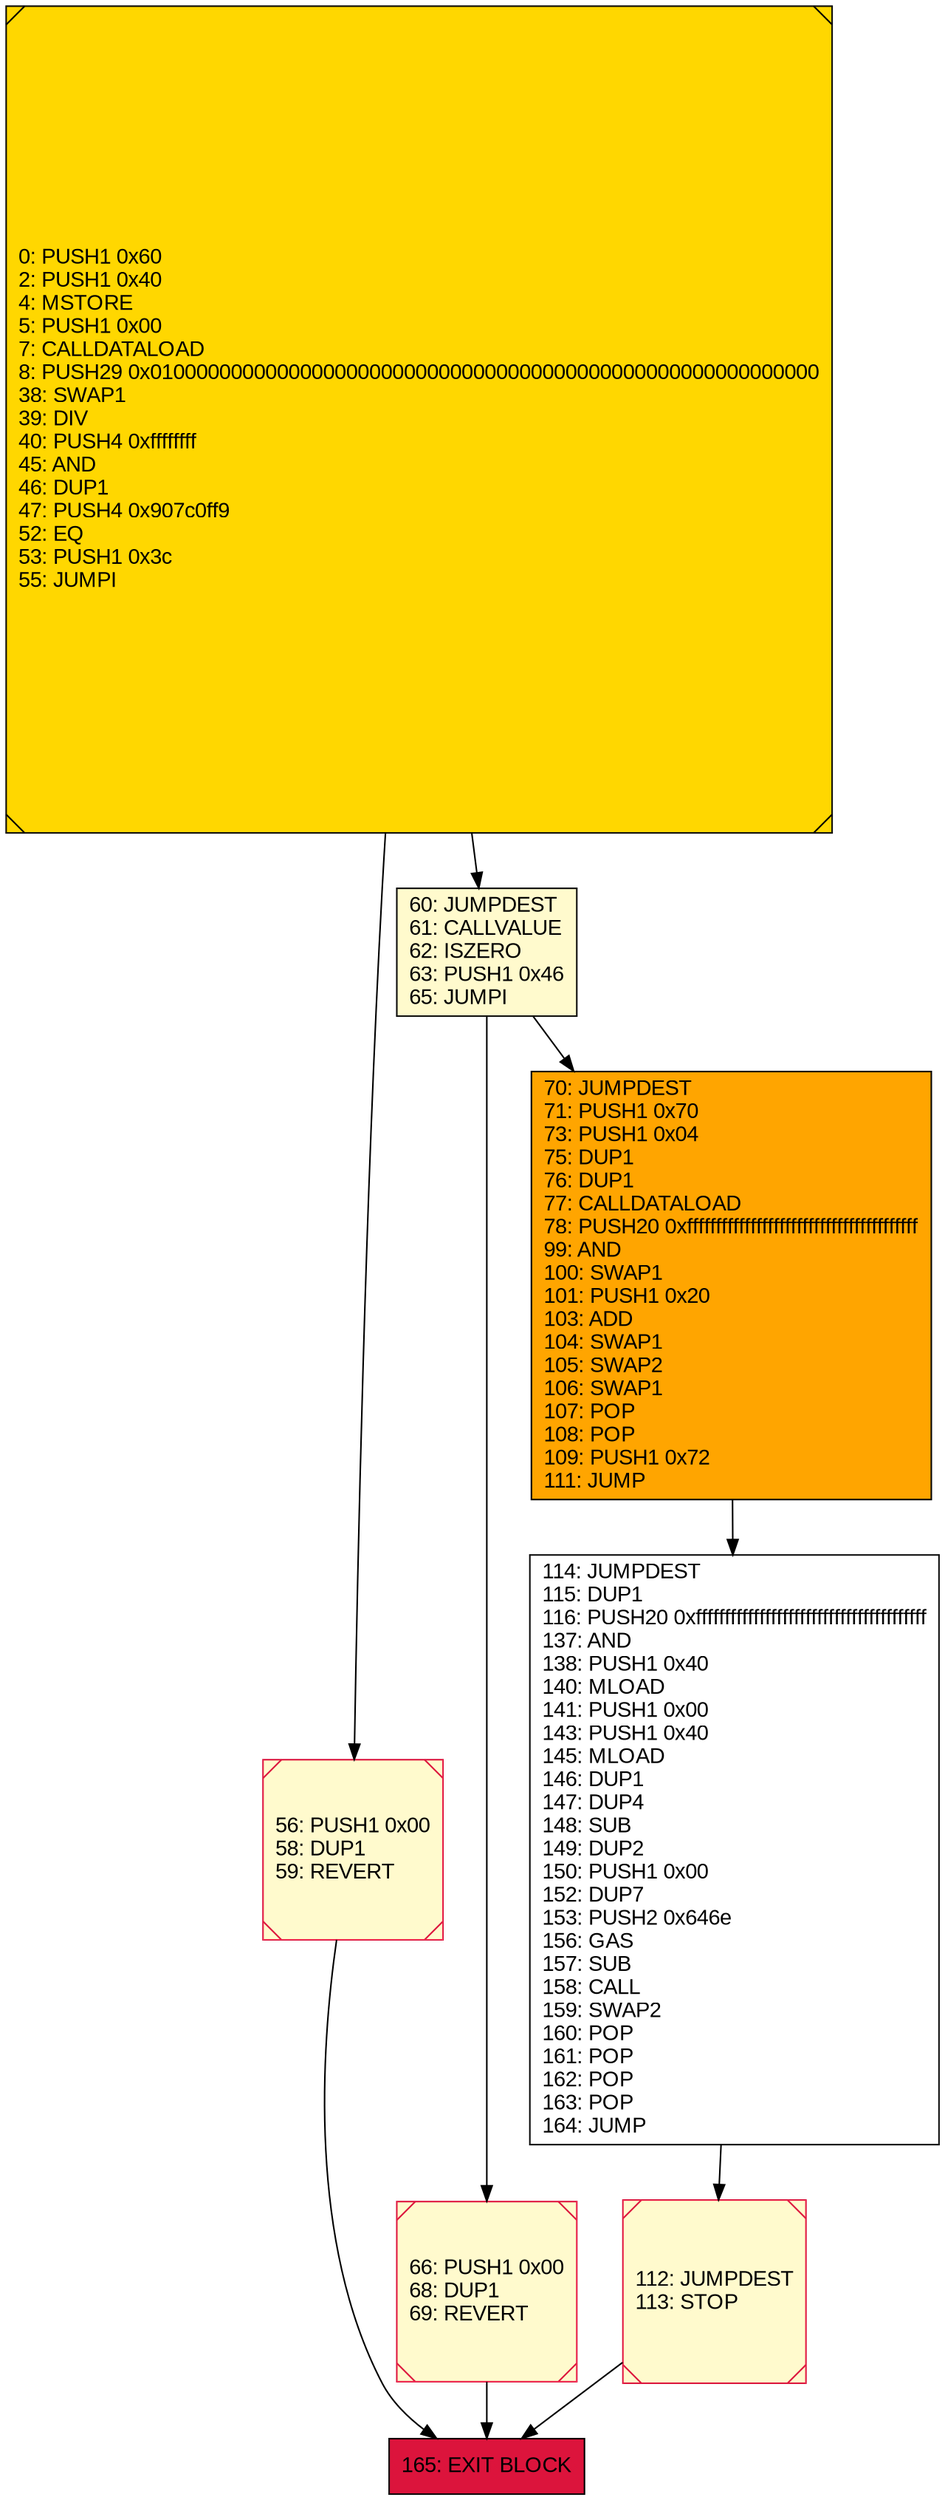 digraph G {
bgcolor=transparent rankdir=UD;
node [shape=box style=filled color=black fillcolor=white fontname=arial fontcolor=black];
0 [label="0: PUSH1 0x60\l2: PUSH1 0x40\l4: MSTORE\l5: PUSH1 0x00\l7: CALLDATALOAD\l8: PUSH29 0x0100000000000000000000000000000000000000000000000000000000\l38: SWAP1\l39: DIV\l40: PUSH4 0xffffffff\l45: AND\l46: DUP1\l47: PUSH4 0x907c0ff9\l52: EQ\l53: PUSH1 0x3c\l55: JUMPI\l" fillcolor=lemonchiffon shape=Msquare fillcolor=gold ];
66 [label="66: PUSH1 0x00\l68: DUP1\l69: REVERT\l" fillcolor=lemonchiffon shape=Msquare color=crimson ];
112 [label="112: JUMPDEST\l113: STOP\l" fillcolor=lemonchiffon shape=Msquare color=crimson ];
165 [label="165: EXIT BLOCK\l" fillcolor=crimson ];
114 [label="114: JUMPDEST\l115: DUP1\l116: PUSH20 0xffffffffffffffffffffffffffffffffffffffff\l137: AND\l138: PUSH1 0x40\l140: MLOAD\l141: PUSH1 0x00\l143: PUSH1 0x40\l145: MLOAD\l146: DUP1\l147: DUP4\l148: SUB\l149: DUP2\l150: PUSH1 0x00\l152: DUP7\l153: PUSH2 0x646e\l156: GAS\l157: SUB\l158: CALL\l159: SWAP2\l160: POP\l161: POP\l162: POP\l163: POP\l164: JUMP\l" ];
56 [label="56: PUSH1 0x00\l58: DUP1\l59: REVERT\l" fillcolor=lemonchiffon shape=Msquare color=crimson ];
70 [label="70: JUMPDEST\l71: PUSH1 0x70\l73: PUSH1 0x04\l75: DUP1\l76: DUP1\l77: CALLDATALOAD\l78: PUSH20 0xffffffffffffffffffffffffffffffffffffffff\l99: AND\l100: SWAP1\l101: PUSH1 0x20\l103: ADD\l104: SWAP1\l105: SWAP2\l106: SWAP1\l107: POP\l108: POP\l109: PUSH1 0x72\l111: JUMP\l" fillcolor=orange ];
60 [label="60: JUMPDEST\l61: CALLVALUE\l62: ISZERO\l63: PUSH1 0x46\l65: JUMPI\l" fillcolor=lemonchiffon ];
112 -> 165;
114 -> 112;
66 -> 165;
60 -> 70;
0 -> 56;
56 -> 165;
60 -> 66;
0 -> 60;
70 -> 114;
}